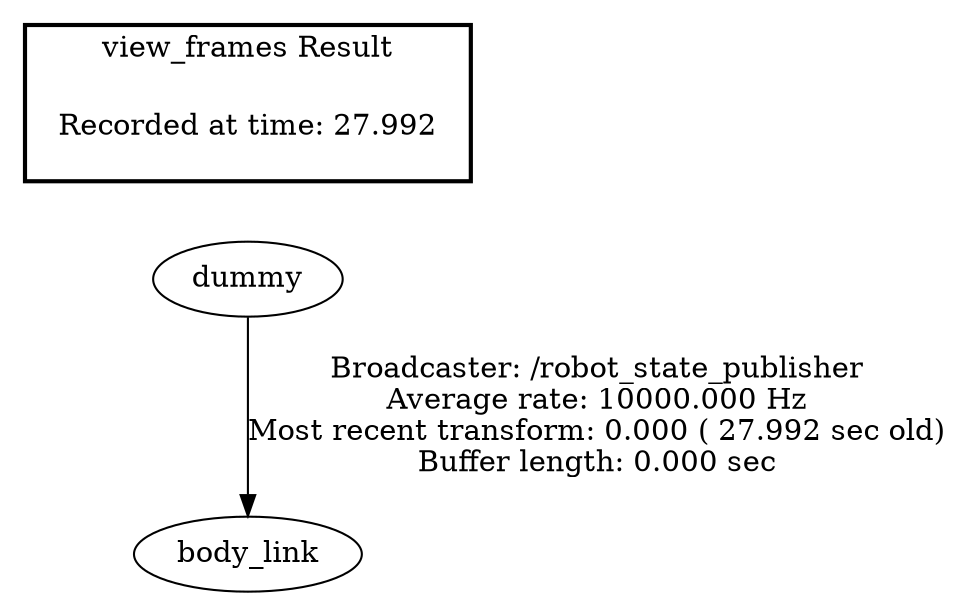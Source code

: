 digraph G {
"dummy" -> "body_link"[label="Broadcaster: /robot_state_publisher\nAverage rate: 10000.000 Hz\nMost recent transform: 0.000 ( 27.992 sec old)\nBuffer length: 0.000 sec\n"];
edge [style=invis];
 subgraph cluster_legend { style=bold; color=black; label ="view_frames Result";
"Recorded at time: 27.992"[ shape=plaintext ] ;
 }->"dummy";
}